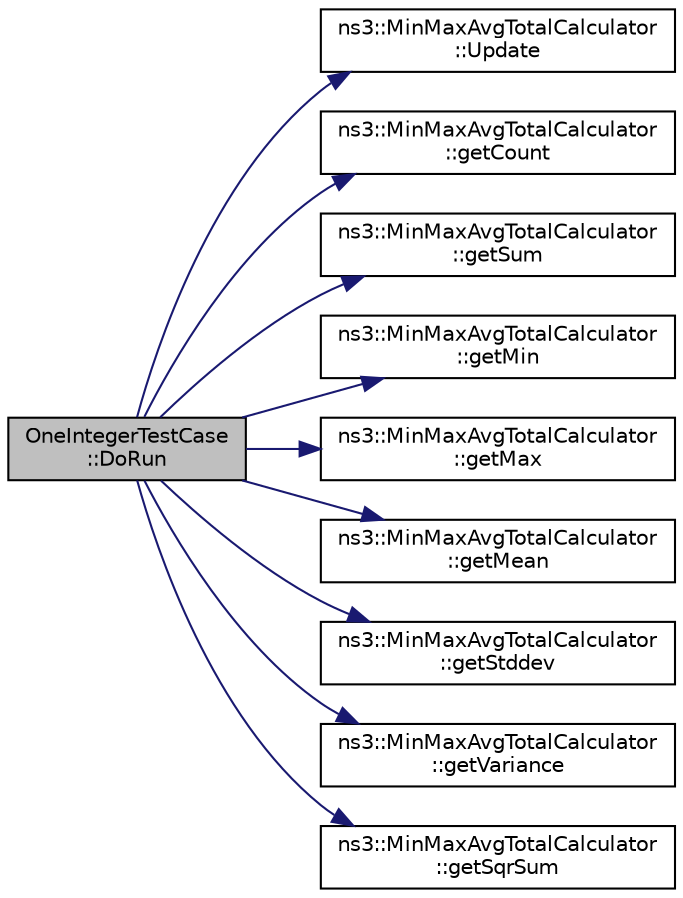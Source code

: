 digraph "OneIntegerTestCase::DoRun"
{
  edge [fontname="Helvetica",fontsize="10",labelfontname="Helvetica",labelfontsize="10"];
  node [fontname="Helvetica",fontsize="10",shape=record];
  rankdir="LR";
  Node1 [label="OneIntegerTestCase\l::DoRun",height=0.2,width=0.4,color="black", fillcolor="grey75", style="filled", fontcolor="black"];
  Node1 -> Node2 [color="midnightblue",fontsize="10",style="solid"];
  Node2 [label="ns3::MinMaxAvgTotalCalculator\l::Update",height=0.2,width=0.4,color="black", fillcolor="white", style="filled",URL="$d0/dcd/classns3_1_1MinMaxAvgTotalCalculator.html#acad1745a8441535648ae95c7037a96e1"];
  Node1 -> Node3 [color="midnightblue",fontsize="10",style="solid"];
  Node3 [label="ns3::MinMaxAvgTotalCalculator\l::getCount",height=0.2,width=0.4,color="black", fillcolor="white", style="filled",URL="$d0/dcd/classns3_1_1MinMaxAvgTotalCalculator.html#a8f614c4a6a090665a75cea91a68d4486"];
  Node1 -> Node4 [color="midnightblue",fontsize="10",style="solid"];
  Node4 [label="ns3::MinMaxAvgTotalCalculator\l::getSum",height=0.2,width=0.4,color="black", fillcolor="white", style="filled",URL="$d0/dcd/classns3_1_1MinMaxAvgTotalCalculator.html#ae18def40cc95735a4059b8aefb7ba827"];
  Node1 -> Node5 [color="midnightblue",fontsize="10",style="solid"];
  Node5 [label="ns3::MinMaxAvgTotalCalculator\l::getMin",height=0.2,width=0.4,color="black", fillcolor="white", style="filled",URL="$d0/dcd/classns3_1_1MinMaxAvgTotalCalculator.html#a6a506061da906ea3a1262a5f0394d68e"];
  Node1 -> Node6 [color="midnightblue",fontsize="10",style="solid"];
  Node6 [label="ns3::MinMaxAvgTotalCalculator\l::getMax",height=0.2,width=0.4,color="black", fillcolor="white", style="filled",URL="$d0/dcd/classns3_1_1MinMaxAvgTotalCalculator.html#afb4430b9969e6acc05849bb9df444105"];
  Node1 -> Node7 [color="midnightblue",fontsize="10",style="solid"];
  Node7 [label="ns3::MinMaxAvgTotalCalculator\l::getMean",height=0.2,width=0.4,color="black", fillcolor="white", style="filled",URL="$d0/dcd/classns3_1_1MinMaxAvgTotalCalculator.html#aba502282a75bae4c6f2f8f6fdc872cfe"];
  Node1 -> Node8 [color="midnightblue",fontsize="10",style="solid"];
  Node8 [label="ns3::MinMaxAvgTotalCalculator\l::getStddev",height=0.2,width=0.4,color="black", fillcolor="white", style="filled",URL="$d0/dcd/classns3_1_1MinMaxAvgTotalCalculator.html#a7dfbeb8a90ff11304b32df5f1b49482a"];
  Node1 -> Node9 [color="midnightblue",fontsize="10",style="solid"];
  Node9 [label="ns3::MinMaxAvgTotalCalculator\l::getVariance",height=0.2,width=0.4,color="black", fillcolor="white", style="filled",URL="$d0/dcd/classns3_1_1MinMaxAvgTotalCalculator.html#a3dbf06a0a31cdab9dd780a6f263f6a55"];
  Node1 -> Node10 [color="midnightblue",fontsize="10",style="solid"];
  Node10 [label="ns3::MinMaxAvgTotalCalculator\l::getSqrSum",height=0.2,width=0.4,color="black", fillcolor="white", style="filled",URL="$d0/dcd/classns3_1_1MinMaxAvgTotalCalculator.html#a5f7ce191a74642f91590ede3c5c0315a"];
}
